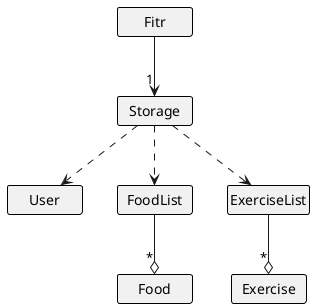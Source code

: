 @startuml

skinparam classAttributeIconSize 0
skinparam Shadowing false
skinparam MinClassWidth 75
skinparam packageStyle Rectangle

hide circle
hide empty members

skinparam Class {
    BorderThickness 1
    BorderColor #000000
}

class Fitr
class User
class FoodList
class ExerciseList
class Storage
class Food
class Exercise

FoodList --o "*" Food
ExerciseList --o "*" Exercise

Fitr --> "1" Storage
Storage ..> User
Storage ..> FoodList
Storage ..> ExerciseList

@enduml
